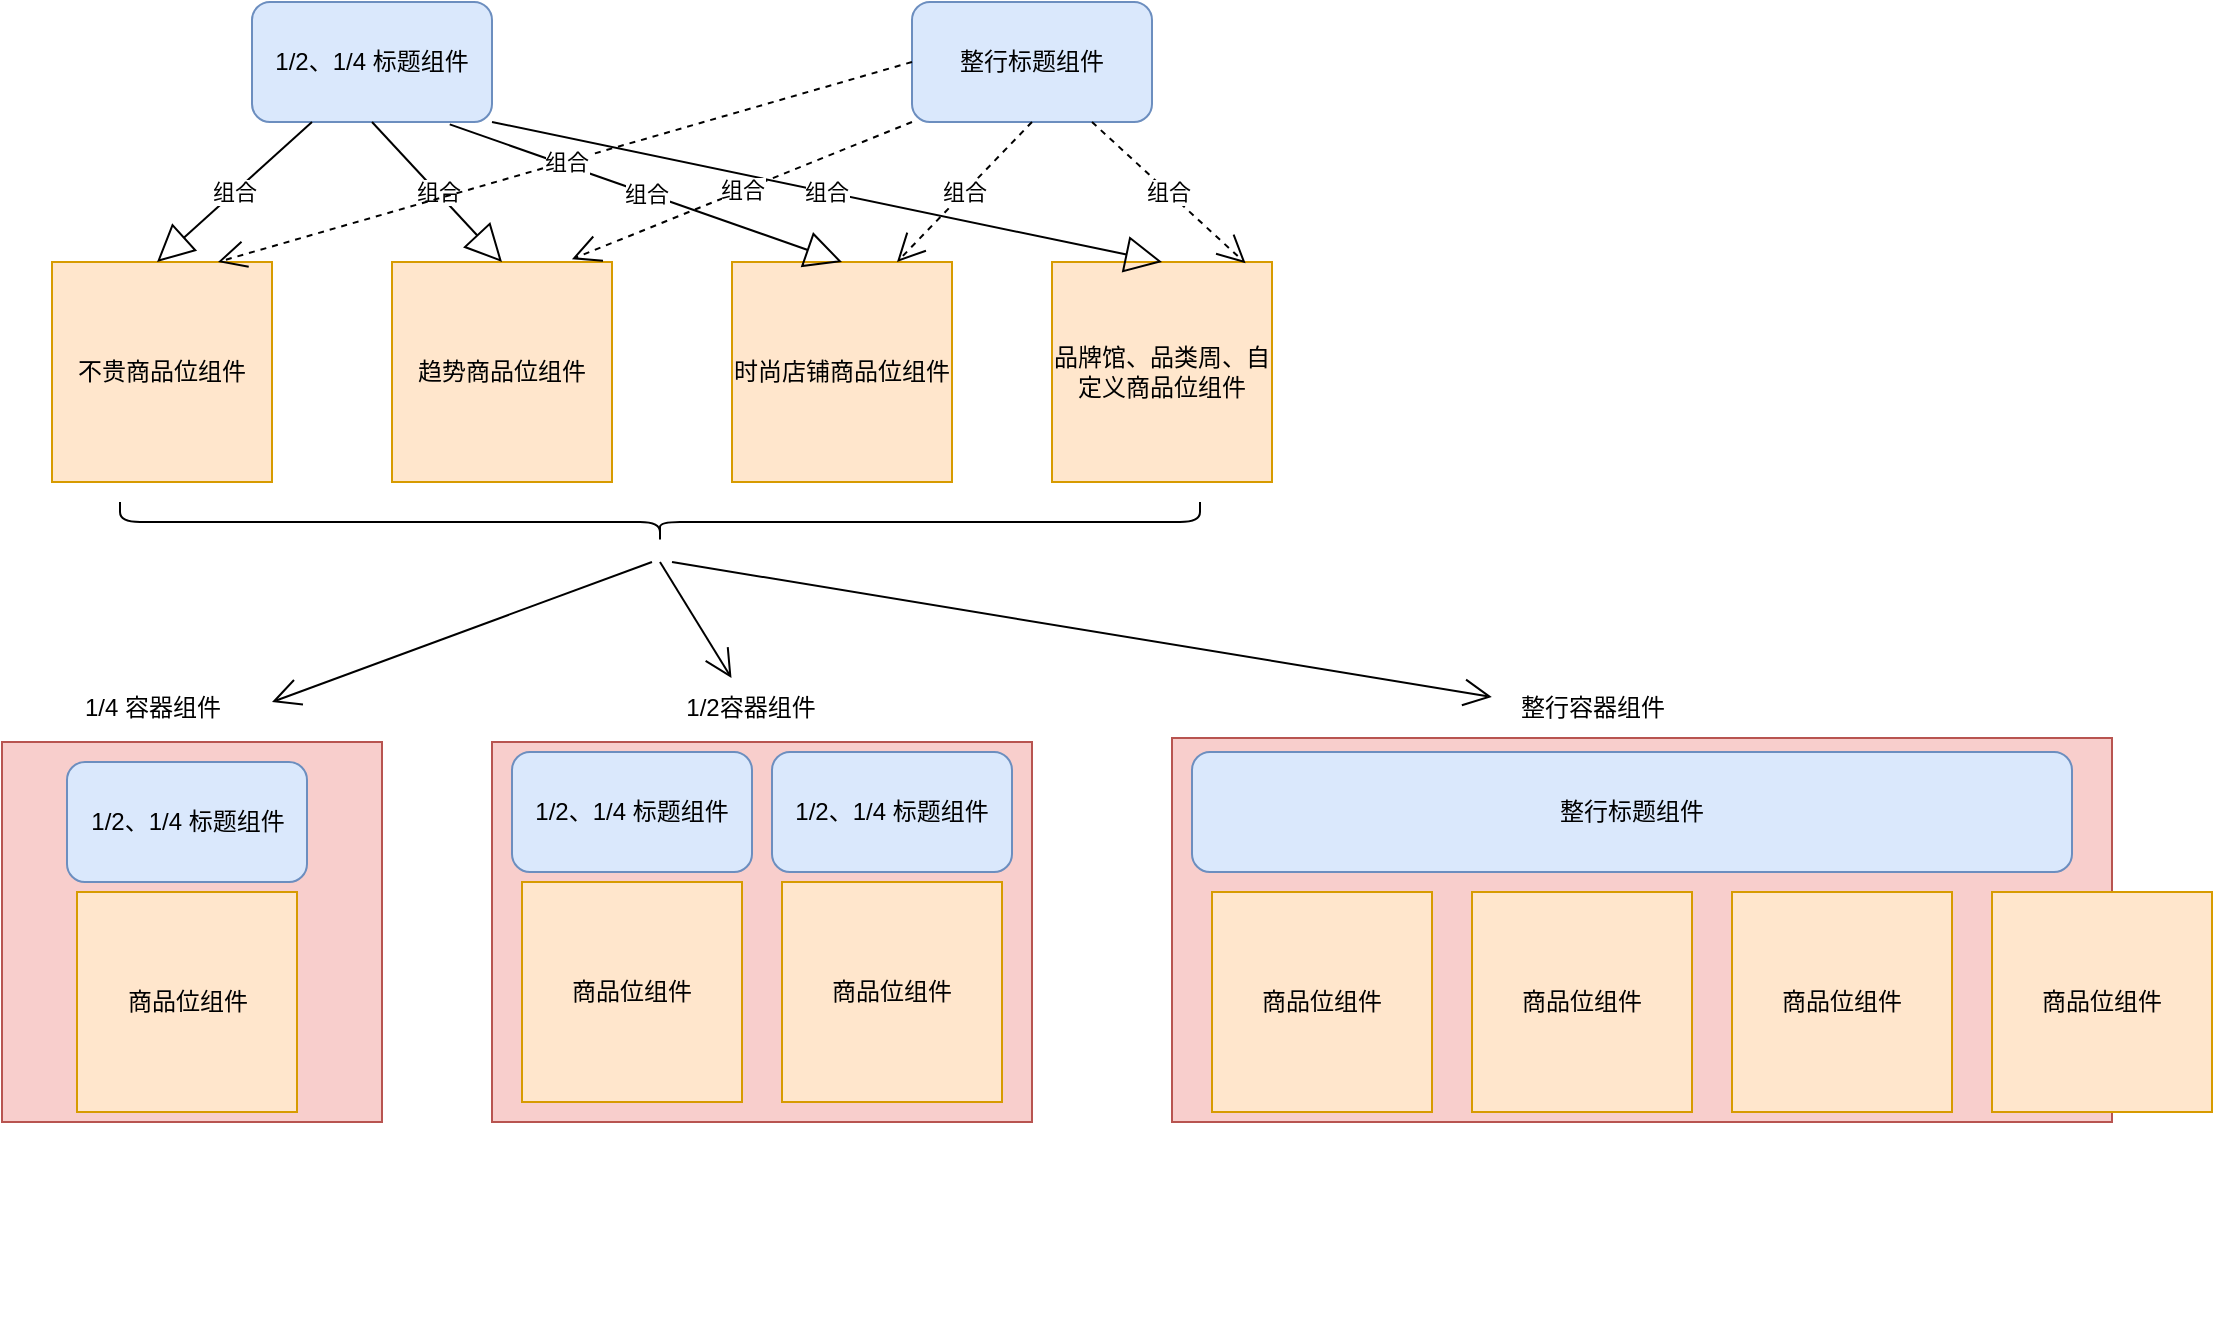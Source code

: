 <mxfile version="24.4.9" type="github">
  <diagram name="第 1 页" id="FeCQS6g_p-Dyy0rnk3yY">
    <mxGraphModel dx="1509" dy="863" grid="1" gridSize="10" guides="1" tooltips="1" connect="1" arrows="1" fold="1" page="1" pageScale="1" pageWidth="827" pageHeight="1169" math="0" shadow="0">
      <root>
        <mxCell id="0" />
        <mxCell id="1" parent="0" />
        <mxCell id="-NSVjmKEGSQtxoCnDQG1-1" value="1/2、1/4 标题组件" style="rounded=1;whiteSpace=wrap;html=1;fillColor=#dae8fc;strokeColor=#6c8ebf;" vertex="1" parent="1">
          <mxGeometry x="210" y="180" width="120" height="60" as="geometry" />
        </mxCell>
        <mxCell id="-NSVjmKEGSQtxoCnDQG1-2" value="整行标题组件" style="rounded=1;whiteSpace=wrap;html=1;fillColor=#dae8fc;strokeColor=#6c8ebf;" vertex="1" parent="1">
          <mxGeometry x="540" y="180" width="120" height="60" as="geometry" />
        </mxCell>
        <mxCell id="-NSVjmKEGSQtxoCnDQG1-4" value="不贵商品位组件" style="whiteSpace=wrap;html=1;aspect=fixed;fillColor=#ffe6cc;strokeColor=#d79b00;" vertex="1" parent="1">
          <mxGeometry x="110" y="310" width="110" height="110" as="geometry" />
        </mxCell>
        <mxCell id="-NSVjmKEGSQtxoCnDQG1-5" value="趋势商品位组件" style="whiteSpace=wrap;html=1;aspect=fixed;fillColor=#ffe6cc;strokeColor=#d79b00;" vertex="1" parent="1">
          <mxGeometry x="280" y="310" width="110" height="110" as="geometry" />
        </mxCell>
        <mxCell id="-NSVjmKEGSQtxoCnDQG1-6" value="时尚店铺商品位组件" style="whiteSpace=wrap;html=1;aspect=fixed;fillColor=#ffe6cc;strokeColor=#d79b00;" vertex="1" parent="1">
          <mxGeometry x="450" y="310" width="110" height="110" as="geometry" />
        </mxCell>
        <mxCell id="-NSVjmKEGSQtxoCnDQG1-7" value="品牌馆、品类周、自定义商品位组件" style="whiteSpace=wrap;html=1;aspect=fixed;fillColor=#ffe6cc;strokeColor=#d79b00;" vertex="1" parent="1">
          <mxGeometry x="610" y="310" width="110" height="110" as="geometry" />
        </mxCell>
        <mxCell id="-NSVjmKEGSQtxoCnDQG1-8" value="组合" style="endArrow=block;endSize=16;endFill=0;html=1;rounded=0;entryX=0.75;entryY=0;entryDx=0;entryDy=0;exitX=0.25;exitY=1;exitDx=0;exitDy=0;" edge="1" parent="1" source="-NSVjmKEGSQtxoCnDQG1-1">
          <mxGeometry width="160" relative="1" as="geometry">
            <mxPoint x="220" y="240" as="sourcePoint" />
            <mxPoint x="162.5" y="310" as="targetPoint" />
          </mxGeometry>
        </mxCell>
        <mxCell id="-NSVjmKEGSQtxoCnDQG1-9" value="组合" style="endArrow=block;endSize=16;endFill=0;html=1;rounded=0;entryX=0.5;entryY=0;entryDx=0;entryDy=0;exitX=0.5;exitY=1;exitDx=0;exitDy=0;" edge="1" parent="1" source="-NSVjmKEGSQtxoCnDQG1-1" target="-NSVjmKEGSQtxoCnDQG1-5">
          <mxGeometry width="160" relative="1" as="geometry">
            <mxPoint x="307" y="240" as="sourcePoint" />
            <mxPoint x="250" y="310" as="targetPoint" />
          </mxGeometry>
        </mxCell>
        <mxCell id="-NSVjmKEGSQtxoCnDQG1-10" value="组合" style="endArrow=block;endSize=16;endFill=0;html=1;rounded=0;entryX=0.5;entryY=0;entryDx=0;entryDy=0;exitX=0.824;exitY=1.02;exitDx=0;exitDy=0;exitPerimeter=0;" edge="1" parent="1" source="-NSVjmKEGSQtxoCnDQG1-1" target="-NSVjmKEGSQtxoCnDQG1-6">
          <mxGeometry width="160" relative="1" as="geometry">
            <mxPoint x="280" y="250" as="sourcePoint" />
            <mxPoint x="345" y="320" as="targetPoint" />
          </mxGeometry>
        </mxCell>
        <mxCell id="-NSVjmKEGSQtxoCnDQG1-11" value="组合" style="endArrow=block;endSize=16;endFill=0;html=1;rounded=0;entryX=0.5;entryY=0;entryDx=0;entryDy=0;exitX=1;exitY=1;exitDx=0;exitDy=0;" edge="1" parent="1" source="-NSVjmKEGSQtxoCnDQG1-1" target="-NSVjmKEGSQtxoCnDQG1-7">
          <mxGeometry width="160" relative="1" as="geometry">
            <mxPoint x="320" y="260" as="sourcePoint" />
            <mxPoint x="355" y="330" as="targetPoint" />
          </mxGeometry>
        </mxCell>
        <mxCell id="-NSVjmKEGSQtxoCnDQG1-12" value="" style="whiteSpace=wrap;html=1;aspect=fixed;fillColor=#f8cecc;strokeColor=#b85450;" vertex="1" parent="1">
          <mxGeometry x="85" y="550" width="190" height="190" as="geometry" />
        </mxCell>
        <mxCell id="-NSVjmKEGSQtxoCnDQG1-13" value="1/4 容器组件" style="text;html=1;align=center;verticalAlign=middle;resizable=0;points=[];autosize=1;strokeColor=none;fillColor=none;" vertex="1" parent="1">
          <mxGeometry x="115" y="518" width="90" height="30" as="geometry" />
        </mxCell>
        <mxCell id="-NSVjmKEGSQtxoCnDQG1-14" value="1/2、1/4 标题组件" style="rounded=1;whiteSpace=wrap;html=1;fillColor=#dae8fc;strokeColor=#6c8ebf;" vertex="1" parent="1">
          <mxGeometry x="117.5" y="560" width="120" height="60" as="geometry" />
        </mxCell>
        <mxCell id="-NSVjmKEGSQtxoCnDQG1-15" value="商品位组件" style="whiteSpace=wrap;html=1;aspect=fixed;fillColor=#ffe6cc;strokeColor=#d79b00;" vertex="1" parent="1">
          <mxGeometry x="122.5" y="625" width="110" height="110" as="geometry" />
        </mxCell>
        <mxCell id="-NSVjmKEGSQtxoCnDQG1-22" style="edgeStyle=orthogonalEdgeStyle;rounded=0;orthogonalLoop=1;jettySize=auto;html=1;exitX=0.5;exitY=1;exitDx=0;exitDy=0;" edge="1" parent="1">
          <mxGeometry relative="1" as="geometry">
            <mxPoint x="470" y="828.0" as="sourcePoint" />
            <mxPoint x="470" y="828.0" as="targetPoint" />
          </mxGeometry>
        </mxCell>
        <mxCell id="-NSVjmKEGSQtxoCnDQG1-23" value="1/2容器组件" style="text;html=1;align=center;verticalAlign=middle;resizable=0;points=[];autosize=1;strokeColor=none;fillColor=none;" vertex="1" parent="1">
          <mxGeometry x="414" y="518" width="90" height="30" as="geometry" />
        </mxCell>
        <mxCell id="-NSVjmKEGSQtxoCnDQG1-27" value="组合" style="endArrow=open;endSize=12;dashed=1;html=1;rounded=0;entryX=0.88;entryY=0.006;entryDx=0;entryDy=0;entryPerimeter=0;exitX=0.75;exitY=1;exitDx=0;exitDy=0;" edge="1" parent="1" source="-NSVjmKEGSQtxoCnDQG1-2" target="-NSVjmKEGSQtxoCnDQG1-7">
          <mxGeometry width="160" relative="1" as="geometry">
            <mxPoint x="620" y="260" as="sourcePoint" />
            <mxPoint x="520" y="360" as="targetPoint" />
          </mxGeometry>
        </mxCell>
        <mxCell id="-NSVjmKEGSQtxoCnDQG1-28" value="组合" style="endArrow=open;endSize=12;dashed=1;html=1;rounded=0;entryX=0.75;entryY=0;entryDx=0;entryDy=0;exitX=0.5;exitY=1;exitDx=0;exitDy=0;" edge="1" parent="1" source="-NSVjmKEGSQtxoCnDQG1-2" target="-NSVjmKEGSQtxoCnDQG1-6">
          <mxGeometry width="160" relative="1" as="geometry">
            <mxPoint x="640" y="250" as="sourcePoint" />
            <mxPoint x="717" y="321" as="targetPoint" />
          </mxGeometry>
        </mxCell>
        <mxCell id="-NSVjmKEGSQtxoCnDQG1-29" value="组合" style="endArrow=open;endSize=12;dashed=1;html=1;rounded=0;entryX=0.818;entryY=-0.013;entryDx=0;entryDy=0;exitX=0.5;exitY=1;exitDx=0;exitDy=0;entryPerimeter=0;" edge="1" parent="1" target="-NSVjmKEGSQtxoCnDQG1-5">
          <mxGeometry width="160" relative="1" as="geometry">
            <mxPoint x="540" y="240" as="sourcePoint" />
            <mxPoint x="473" y="310" as="targetPoint" />
          </mxGeometry>
        </mxCell>
        <mxCell id="-NSVjmKEGSQtxoCnDQG1-30" value="组合" style="endArrow=open;endSize=12;dashed=1;html=1;rounded=0;exitX=0.5;exitY=1;exitDx=0;exitDy=0;" edge="1" parent="1">
          <mxGeometry width="160" relative="1" as="geometry">
            <mxPoint x="540" y="210" as="sourcePoint" />
            <mxPoint x="193" y="310" as="targetPoint" />
          </mxGeometry>
        </mxCell>
        <mxCell id="-NSVjmKEGSQtxoCnDQG1-32" value="" style="rounded=0;whiteSpace=wrap;html=1;fillColor=#f8cecc;strokeColor=#b85450;" vertex="1" parent="1">
          <mxGeometry x="670" y="548" width="470" height="192" as="geometry" />
        </mxCell>
        <mxCell id="-NSVjmKEGSQtxoCnDQG1-35" value="整行标题组件" style="rounded=1;whiteSpace=wrap;html=1;fillColor=#dae8fc;strokeColor=#6c8ebf;" vertex="1" parent="1">
          <mxGeometry x="680" y="555" width="440" height="60" as="geometry" />
        </mxCell>
        <mxCell id="-NSVjmKEGSQtxoCnDQG1-37" value="商品位组件" style="whiteSpace=wrap;html=1;aspect=fixed;fillColor=#ffe6cc;strokeColor=#d79b00;" vertex="1" parent="1">
          <mxGeometry x="690" y="625" width="110" height="110" as="geometry" />
        </mxCell>
        <mxCell id="-NSVjmKEGSQtxoCnDQG1-38" value="" style="rounded=0;whiteSpace=wrap;html=1;fillColor=#f8cecc;strokeColor=#b85450;" vertex="1" parent="1">
          <mxGeometry x="330" y="550" width="270" height="190" as="geometry" />
        </mxCell>
        <mxCell id="-NSVjmKEGSQtxoCnDQG1-39" value="1/2、1/4 标题组件" style="rounded=1;whiteSpace=wrap;html=1;fillColor=#dae8fc;strokeColor=#6c8ebf;" vertex="1" parent="1">
          <mxGeometry x="340" y="555" width="120" height="60" as="geometry" />
        </mxCell>
        <mxCell id="-NSVjmKEGSQtxoCnDQG1-40" value="商品位组件" style="whiteSpace=wrap;html=1;aspect=fixed;fillColor=#ffe6cc;strokeColor=#d79b00;" vertex="1" parent="1">
          <mxGeometry x="345" y="620" width="110" height="110" as="geometry" />
        </mxCell>
        <mxCell id="-NSVjmKEGSQtxoCnDQG1-41" value="1/2、1/4 标题组件" style="rounded=1;whiteSpace=wrap;html=1;fillColor=#dae8fc;strokeColor=#6c8ebf;" vertex="1" parent="1">
          <mxGeometry x="470" y="555" width="120" height="60" as="geometry" />
        </mxCell>
        <mxCell id="-NSVjmKEGSQtxoCnDQG1-42" value="商品位组件" style="whiteSpace=wrap;html=1;aspect=fixed;fillColor=#ffe6cc;strokeColor=#d79b00;" vertex="1" parent="1">
          <mxGeometry x="475" y="620" width="110" height="110" as="geometry" />
        </mxCell>
        <mxCell id="-NSVjmKEGSQtxoCnDQG1-43" value="商品位组件" style="whiteSpace=wrap;html=1;aspect=fixed;fillColor=#ffe6cc;strokeColor=#d79b00;" vertex="1" parent="1">
          <mxGeometry x="820" y="625" width="110" height="110" as="geometry" />
        </mxCell>
        <mxCell id="-NSVjmKEGSQtxoCnDQG1-44" value="商品位组件" style="whiteSpace=wrap;html=1;aspect=fixed;fillColor=#ffe6cc;strokeColor=#d79b00;" vertex="1" parent="1">
          <mxGeometry x="950" y="625" width="110" height="110" as="geometry" />
        </mxCell>
        <mxCell id="-NSVjmKEGSQtxoCnDQG1-45" value="商品位组件" style="whiteSpace=wrap;html=1;aspect=fixed;fillColor=#ffe6cc;strokeColor=#d79b00;" vertex="1" parent="1">
          <mxGeometry x="1080" y="625" width="110" height="110" as="geometry" />
        </mxCell>
        <mxCell id="-NSVjmKEGSQtxoCnDQG1-46" value="整行容器组件" style="text;html=1;align=center;verticalAlign=middle;resizable=0;points=[];autosize=1;strokeColor=none;fillColor=none;" vertex="1" parent="1">
          <mxGeometry x="830" y="518" width="100" height="30" as="geometry" />
        </mxCell>
        <mxCell id="-NSVjmKEGSQtxoCnDQG1-48" value="" style="shape=curlyBracket;whiteSpace=wrap;html=1;rounded=1;labelPosition=left;verticalLabelPosition=middle;align=right;verticalAlign=middle;rotation=-90;" vertex="1" parent="1">
          <mxGeometry x="404" y="170" width="20" height="540" as="geometry" />
        </mxCell>
        <mxCell id="-NSVjmKEGSQtxoCnDQG1-49" value="" style="endArrow=open;endFill=1;endSize=12;html=1;rounded=0;" edge="1" parent="1">
          <mxGeometry width="160" relative="1" as="geometry">
            <mxPoint x="410" y="460" as="sourcePoint" />
            <mxPoint x="220" y="530" as="targetPoint" />
          </mxGeometry>
        </mxCell>
        <mxCell id="-NSVjmKEGSQtxoCnDQG1-51" value="" style="endArrow=open;endFill=1;endSize=12;html=1;rounded=0;entryX=-0.001;entryY=0.318;entryDx=0;entryDy=0;entryPerimeter=0;" edge="1" parent="1" target="-NSVjmKEGSQtxoCnDQG1-46">
          <mxGeometry width="160" relative="1" as="geometry">
            <mxPoint x="420" y="460" as="sourcePoint" />
            <mxPoint x="230" y="540" as="targetPoint" />
          </mxGeometry>
        </mxCell>
        <mxCell id="-NSVjmKEGSQtxoCnDQG1-52" value="" style="endArrow=open;endFill=1;endSize=12;html=1;rounded=0;" edge="1" parent="1" target="-NSVjmKEGSQtxoCnDQG1-23">
          <mxGeometry width="160" relative="1" as="geometry">
            <mxPoint x="414" y="460" as="sourcePoint" />
            <mxPoint x="574" y="460" as="targetPoint" />
          </mxGeometry>
        </mxCell>
      </root>
    </mxGraphModel>
  </diagram>
</mxfile>
